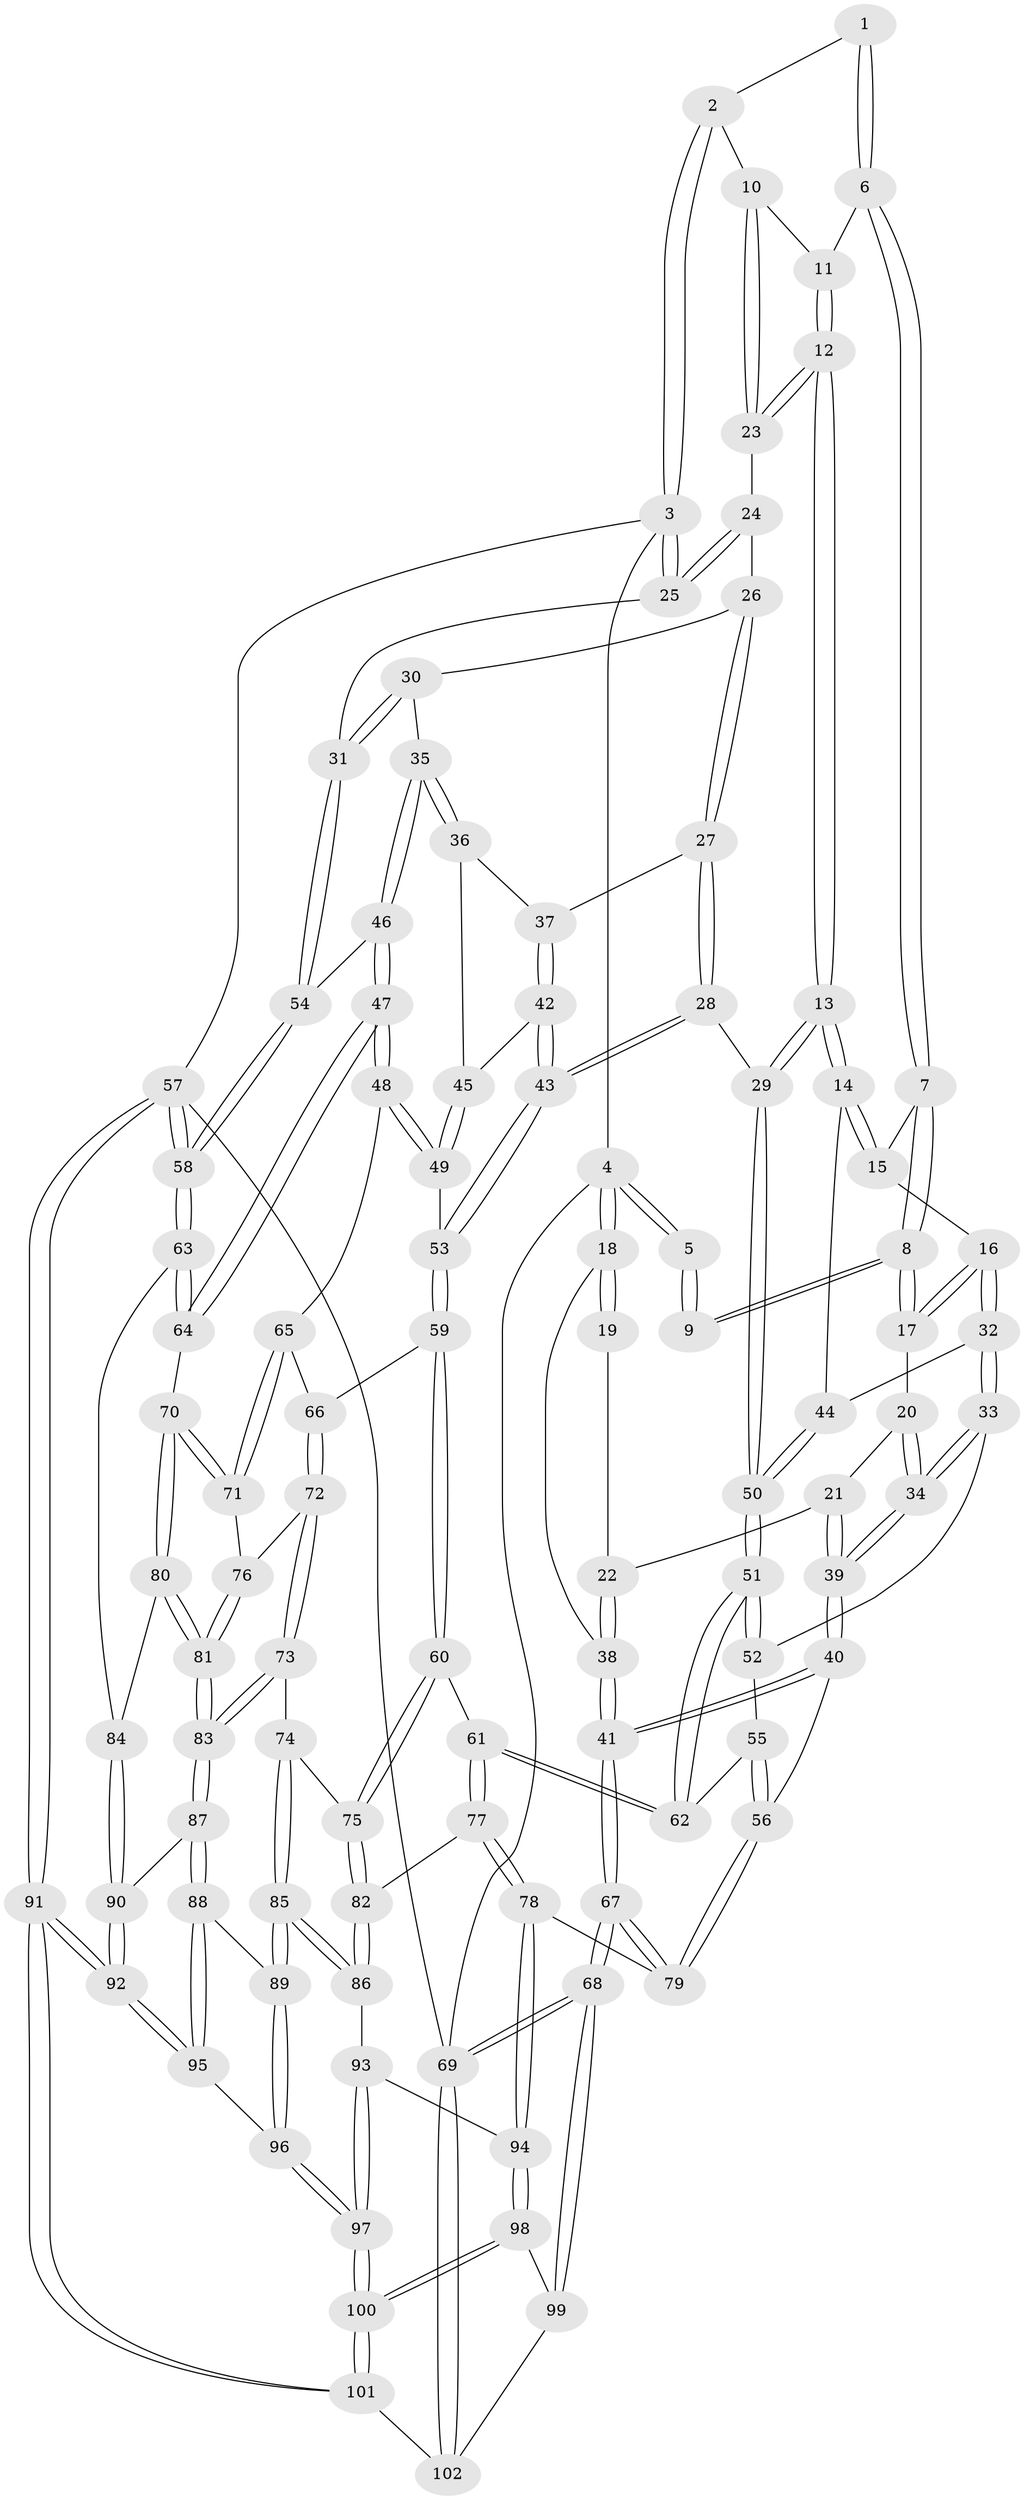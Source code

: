 // Generated by graph-tools (version 1.1) at 2025/16/03/09/25 04:16:47]
// undirected, 102 vertices, 252 edges
graph export_dot {
graph [start="1"]
  node [color=gray90,style=filled];
  1 [pos="+0.4246373748100344+0"];
  2 [pos="+0.619707744461553+0"];
  3 [pos="+1+0"];
  4 [pos="+0+0"];
  5 [pos="+0.14735780487144146+0"];
  6 [pos="+0.42181809292675654+0"];
  7 [pos="+0.3689256589925485+0.0850903501648707"];
  8 [pos="+0.1577500424771361+0.14658994148802149"];
  9 [pos="+0.13310911696642228+0.12973547992411869"];
  10 [pos="+0.6930922419652534+0.14604489148019176"];
  11 [pos="+0.5058147460613673+0.07711810014116433"];
  12 [pos="+0.5317489160389294+0.2930278411302416"];
  13 [pos="+0.5249259120181922+0.3043442413416307"];
  14 [pos="+0.4779589829185375+0.29372781540583465"];
  15 [pos="+0.37297094591594604+0.12605018251220265"];
  16 [pos="+0.27696980349775996+0.29005137970614164"];
  17 [pos="+0.18346558786945968+0.20813615686621112"];
  18 [pos="+0+0.04768605907098504"];
  19 [pos="+0.12630740554405284+0.13181983206791564"];
  20 [pos="+0.13883438092396513+0.2800830489941308"];
  21 [pos="+0.06328171047896518+0.299224701265935"];
  22 [pos="+0.02240414018256307+0.2610034596048855"];
  23 [pos="+0.6971263710332871+0.15173804224873286"];
  24 [pos="+0.7144650010075234+0.15659991219125044"];
  25 [pos="+1+0"];
  26 [pos="+0.7406886482371314+0.1985731233296826"];
  27 [pos="+0.7371209978743616+0.27273314349474165"];
  28 [pos="+0.57357743047462+0.3790688452800083"];
  29 [pos="+0.5321899599803456+0.319797991740708"];
  30 [pos="+0.8704449925791115+0.253379286752667"];
  31 [pos="+1+0"];
  32 [pos="+0.2918868221211108+0.32665598513286415"];
  33 [pos="+0.25002856017080166+0.38965114208858553"];
  34 [pos="+0.1521707771861371+0.4589688226235338"];
  35 [pos="+0.8589372556298911+0.3690921280233748"];
  36 [pos="+0.7772631382051912+0.3537483457788465"];
  37 [pos="+0.7537145121664772+0.32342284098886515"];
  38 [pos="+0+0.3087651953797884"];
  39 [pos="+0.11136428772907181+0.5037415912711901"];
  40 [pos="+0.08949817110996776+0.5420530580041499"];
  41 [pos="+0+0.5224698860375013"];
  42 [pos="+0.633880090261535+0.3737698875952491"];
  43 [pos="+0.577583532497637+0.38772719243559034"];
  44 [pos="+0.35336242006212537+0.330750078623784"];
  45 [pos="+0.7597823634721594+0.373184859924046"];
  46 [pos="+0.8823785489662535+0.40116148023906156"];
  47 [pos="+0.8849187844190862+0.5359286001344299"];
  48 [pos="+0.7831684439515474+0.512012245736738"];
  49 [pos="+0.7173251811587811+0.45518979671742554"];
  50 [pos="+0.40019850347841096+0.4603822826075282"];
  51 [pos="+0.397714146178601+0.4855879820695751"];
  52 [pos="+0.3289680584916049+0.4620785017153773"];
  53 [pos="+0.58705262489339+0.43316712533908214"];
  54 [pos="+1+0.19455798517527925"];
  55 [pos="+0.3051182263583136+0.5127288729917505"];
  56 [pos="+0.14221539155240268+0.6044609274101354"];
  57 [pos="+1+1"];
  58 [pos="+1+0.6082133596123176"];
  59 [pos="+0.5643551037029467+0.5008883250924248"];
  60 [pos="+0.500359908763911+0.5510548580374799"];
  61 [pos="+0.4375602060120236+0.5564030929647029"];
  62 [pos="+0.4213788450987093+0.5332324109805903"];
  63 [pos="+0.9602469401668783+0.5798056997411112"];
  64 [pos="+0.8856178290134306+0.5369225781620656"];
  65 [pos="+0.7026640757227667+0.562407610768556"];
  66 [pos="+0.626421269034652+0.5562075360093641"];
  67 [pos="+0+1"];
  68 [pos="+0+1"];
  69 [pos="+0+1"];
  70 [pos="+0.7995060130260684+0.6242087366123426"];
  71 [pos="+0.7121166086753358+0.6104469922896794"];
  72 [pos="+0.645779636160839+0.6365775539489034"];
  73 [pos="+0.6379362994953099+0.6817343753162368"];
  74 [pos="+0.5801132415087049+0.6968726063400822"];
  75 [pos="+0.5262271792522155+0.6226517857046441"];
  76 [pos="+0.7085793974953198+0.6155500020906997"];
  77 [pos="+0.39481494585031446+0.6027278753027793"];
  78 [pos="+0.19098806438587546+0.675525637326689"];
  79 [pos="+0.1730178778155633+0.6518429462676892"];
  80 [pos="+0.7742664182723443+0.6735582775574072"];
  81 [pos="+0.7293624355439309+0.7295146700399934"];
  82 [pos="+0.4497812908252193+0.7389366458848794"];
  83 [pos="+0.7270078463795616+0.7338591965616043"];
  84 [pos="+0.8871367153142837+0.726382438871873"];
  85 [pos="+0.5251454923216226+0.8080191966994252"];
  86 [pos="+0.45226203144742483+0.7606451430798498"];
  87 [pos="+0.7291527727246853+0.7433266404587348"];
  88 [pos="+0.7284374334493762+0.7466319873446334"];
  89 [pos="+0.5363029315161724+0.8369660971395102"];
  90 [pos="+0.8786040627380944+0.7556064482702175"];
  91 [pos="+1+1"];
  92 [pos="+1+1"];
  93 [pos="+0.3487006652283199+0.7798477053101146"];
  94 [pos="+0.2065209700326155+0.7719626359940968"];
  95 [pos="+0.7590503682482477+0.9274791998969002"];
  96 [pos="+0.5383307130178471+0.8632691354493823"];
  97 [pos="+0.47155303029412665+0.9706370159828149"];
  98 [pos="+0.1973989946090307+0.8063138471471294"];
  99 [pos="+0.1308336867529397+0.8500341239314897"];
  100 [pos="+0.39903605467706693+1"];
  101 [pos="+0.4010548147860855+1"];
  102 [pos="+0.2234541166585911+1"];
  1 -- 2;
  1 -- 6;
  1 -- 6;
  2 -- 3;
  2 -- 3;
  2 -- 10;
  3 -- 4;
  3 -- 25;
  3 -- 25;
  3 -- 57;
  4 -- 5;
  4 -- 5;
  4 -- 18;
  4 -- 18;
  4 -- 69;
  5 -- 9;
  5 -- 9;
  6 -- 7;
  6 -- 7;
  6 -- 11;
  7 -- 8;
  7 -- 8;
  7 -- 15;
  8 -- 9;
  8 -- 9;
  8 -- 17;
  8 -- 17;
  10 -- 11;
  10 -- 23;
  10 -- 23;
  11 -- 12;
  11 -- 12;
  12 -- 13;
  12 -- 13;
  12 -- 23;
  12 -- 23;
  13 -- 14;
  13 -- 14;
  13 -- 29;
  13 -- 29;
  14 -- 15;
  14 -- 15;
  14 -- 44;
  15 -- 16;
  16 -- 17;
  16 -- 17;
  16 -- 32;
  16 -- 32;
  17 -- 20;
  18 -- 19;
  18 -- 19;
  18 -- 38;
  19 -- 22;
  20 -- 21;
  20 -- 34;
  20 -- 34;
  21 -- 22;
  21 -- 39;
  21 -- 39;
  22 -- 38;
  22 -- 38;
  23 -- 24;
  24 -- 25;
  24 -- 25;
  24 -- 26;
  25 -- 31;
  26 -- 27;
  26 -- 27;
  26 -- 30;
  27 -- 28;
  27 -- 28;
  27 -- 37;
  28 -- 29;
  28 -- 43;
  28 -- 43;
  29 -- 50;
  29 -- 50;
  30 -- 31;
  30 -- 31;
  30 -- 35;
  31 -- 54;
  31 -- 54;
  32 -- 33;
  32 -- 33;
  32 -- 44;
  33 -- 34;
  33 -- 34;
  33 -- 52;
  34 -- 39;
  34 -- 39;
  35 -- 36;
  35 -- 36;
  35 -- 46;
  35 -- 46;
  36 -- 37;
  36 -- 45;
  37 -- 42;
  37 -- 42;
  38 -- 41;
  38 -- 41;
  39 -- 40;
  39 -- 40;
  40 -- 41;
  40 -- 41;
  40 -- 56;
  41 -- 67;
  41 -- 67;
  42 -- 43;
  42 -- 43;
  42 -- 45;
  43 -- 53;
  43 -- 53;
  44 -- 50;
  44 -- 50;
  45 -- 49;
  45 -- 49;
  46 -- 47;
  46 -- 47;
  46 -- 54;
  47 -- 48;
  47 -- 48;
  47 -- 64;
  47 -- 64;
  48 -- 49;
  48 -- 49;
  48 -- 65;
  49 -- 53;
  50 -- 51;
  50 -- 51;
  51 -- 52;
  51 -- 52;
  51 -- 62;
  51 -- 62;
  52 -- 55;
  53 -- 59;
  53 -- 59;
  54 -- 58;
  54 -- 58;
  55 -- 56;
  55 -- 56;
  55 -- 62;
  56 -- 79;
  56 -- 79;
  57 -- 58;
  57 -- 58;
  57 -- 91;
  57 -- 91;
  57 -- 69;
  58 -- 63;
  58 -- 63;
  59 -- 60;
  59 -- 60;
  59 -- 66;
  60 -- 61;
  60 -- 75;
  60 -- 75;
  61 -- 62;
  61 -- 62;
  61 -- 77;
  61 -- 77;
  63 -- 64;
  63 -- 64;
  63 -- 84;
  64 -- 70;
  65 -- 66;
  65 -- 71;
  65 -- 71;
  66 -- 72;
  66 -- 72;
  67 -- 68;
  67 -- 68;
  67 -- 79;
  67 -- 79;
  68 -- 69;
  68 -- 69;
  68 -- 99;
  68 -- 99;
  69 -- 102;
  69 -- 102;
  70 -- 71;
  70 -- 71;
  70 -- 80;
  70 -- 80;
  71 -- 76;
  72 -- 73;
  72 -- 73;
  72 -- 76;
  73 -- 74;
  73 -- 83;
  73 -- 83;
  74 -- 75;
  74 -- 85;
  74 -- 85;
  75 -- 82;
  75 -- 82;
  76 -- 81;
  76 -- 81;
  77 -- 78;
  77 -- 78;
  77 -- 82;
  78 -- 79;
  78 -- 94;
  78 -- 94;
  80 -- 81;
  80 -- 81;
  80 -- 84;
  81 -- 83;
  81 -- 83;
  82 -- 86;
  82 -- 86;
  83 -- 87;
  83 -- 87;
  84 -- 90;
  84 -- 90;
  85 -- 86;
  85 -- 86;
  85 -- 89;
  85 -- 89;
  86 -- 93;
  87 -- 88;
  87 -- 88;
  87 -- 90;
  88 -- 89;
  88 -- 95;
  88 -- 95;
  89 -- 96;
  89 -- 96;
  90 -- 92;
  90 -- 92;
  91 -- 92;
  91 -- 92;
  91 -- 101;
  91 -- 101;
  92 -- 95;
  92 -- 95;
  93 -- 94;
  93 -- 97;
  93 -- 97;
  94 -- 98;
  94 -- 98;
  95 -- 96;
  96 -- 97;
  96 -- 97;
  97 -- 100;
  97 -- 100;
  98 -- 99;
  98 -- 100;
  98 -- 100;
  99 -- 102;
  100 -- 101;
  100 -- 101;
  101 -- 102;
}
